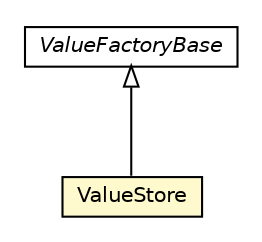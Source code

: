 #!/usr/local/bin/dot
#
# Class diagram 
# Generated by UMLGraph version R5_6-24-gf6e263 (http://www.umlgraph.org/)
#

digraph G {
	edge [fontname="Helvetica",fontsize=10,labelfontname="Helvetica",labelfontsize=10];
	node [fontname="Helvetica",fontsize=10,shape=plaintext];
	nodesep=0.25;
	ranksep=0.5;
	// org.universAAL.context.sesame.sail.ValueStore
	c8486751 [label=<<table title="org.universAAL.context.sesame.sail.ValueStore" border="0" cellborder="1" cellspacing="0" cellpadding="2" port="p" bgcolor="lemonChiffon" href="./ValueStore.html">
		<tr><td><table border="0" cellspacing="0" cellpadding="1">
<tr><td align="center" balign="center"> ValueStore </td></tr>
		</table></td></tr>
		</table>>, URL="./ValueStore.html", fontname="Helvetica", fontcolor="black", fontsize=10.0];
	//org.universAAL.context.sesame.sail.ValueStore extends org.openrdf.model.impl.ValueFactoryBase
	c8488254:p -> c8486751:p [dir=back,arrowtail=empty];
	// org.openrdf.model.impl.ValueFactoryBase
	c8488254 [label=<<table title="org.openrdf.model.impl.ValueFactoryBase" border="0" cellborder="1" cellspacing="0" cellpadding="2" port="p" href="http://java.sun.com/j2se/1.4.2/docs/api/org/openrdf/model/impl/ValueFactoryBase.html">
		<tr><td><table border="0" cellspacing="0" cellpadding="1">
<tr><td align="center" balign="center"><font face="Helvetica-Oblique"> ValueFactoryBase </font></td></tr>
		</table></td></tr>
		</table>>, URL="http://java.sun.com/j2se/1.4.2/docs/api/org/openrdf/model/impl/ValueFactoryBase.html", fontname="Helvetica", fontcolor="black", fontsize=10.0];
}

